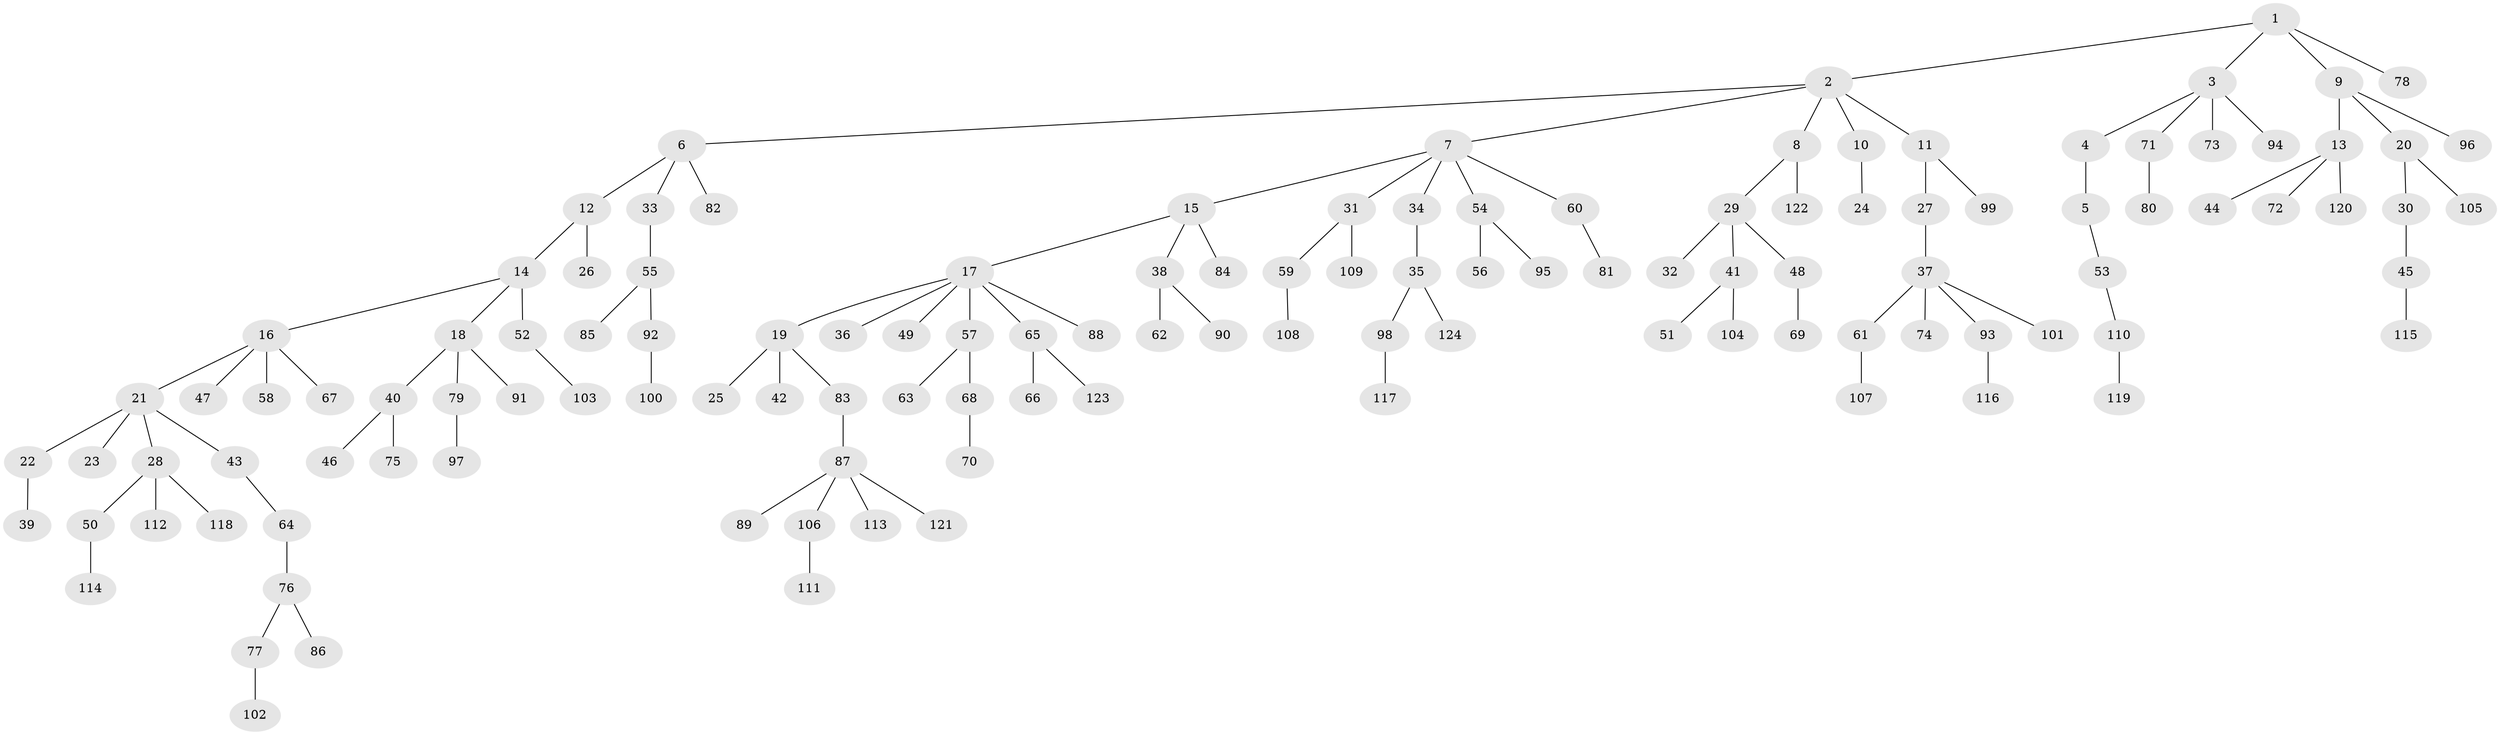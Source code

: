 // coarse degree distribution, {2: 0.28735632183908044, 6: 0.034482758620689655, 1: 0.47126436781609193, 4: 0.05747126436781609, 3: 0.12643678160919541, 5: 0.022988505747126436}
// Generated by graph-tools (version 1.1) at 2025/37/03/04/25 23:37:26]
// undirected, 124 vertices, 123 edges
graph export_dot {
  node [color=gray90,style=filled];
  1;
  2;
  3;
  4;
  5;
  6;
  7;
  8;
  9;
  10;
  11;
  12;
  13;
  14;
  15;
  16;
  17;
  18;
  19;
  20;
  21;
  22;
  23;
  24;
  25;
  26;
  27;
  28;
  29;
  30;
  31;
  32;
  33;
  34;
  35;
  36;
  37;
  38;
  39;
  40;
  41;
  42;
  43;
  44;
  45;
  46;
  47;
  48;
  49;
  50;
  51;
  52;
  53;
  54;
  55;
  56;
  57;
  58;
  59;
  60;
  61;
  62;
  63;
  64;
  65;
  66;
  67;
  68;
  69;
  70;
  71;
  72;
  73;
  74;
  75;
  76;
  77;
  78;
  79;
  80;
  81;
  82;
  83;
  84;
  85;
  86;
  87;
  88;
  89;
  90;
  91;
  92;
  93;
  94;
  95;
  96;
  97;
  98;
  99;
  100;
  101;
  102;
  103;
  104;
  105;
  106;
  107;
  108;
  109;
  110;
  111;
  112;
  113;
  114;
  115;
  116;
  117;
  118;
  119;
  120;
  121;
  122;
  123;
  124;
  1 -- 2;
  1 -- 3;
  1 -- 9;
  1 -- 78;
  2 -- 6;
  2 -- 7;
  2 -- 8;
  2 -- 10;
  2 -- 11;
  3 -- 4;
  3 -- 71;
  3 -- 73;
  3 -- 94;
  4 -- 5;
  5 -- 53;
  6 -- 12;
  6 -- 33;
  6 -- 82;
  7 -- 15;
  7 -- 31;
  7 -- 34;
  7 -- 54;
  7 -- 60;
  8 -- 29;
  8 -- 122;
  9 -- 13;
  9 -- 20;
  9 -- 96;
  10 -- 24;
  11 -- 27;
  11 -- 99;
  12 -- 14;
  12 -- 26;
  13 -- 44;
  13 -- 72;
  13 -- 120;
  14 -- 16;
  14 -- 18;
  14 -- 52;
  15 -- 17;
  15 -- 38;
  15 -- 84;
  16 -- 21;
  16 -- 47;
  16 -- 58;
  16 -- 67;
  17 -- 19;
  17 -- 36;
  17 -- 49;
  17 -- 57;
  17 -- 65;
  17 -- 88;
  18 -- 40;
  18 -- 79;
  18 -- 91;
  19 -- 25;
  19 -- 42;
  19 -- 83;
  20 -- 30;
  20 -- 105;
  21 -- 22;
  21 -- 23;
  21 -- 28;
  21 -- 43;
  22 -- 39;
  27 -- 37;
  28 -- 50;
  28 -- 112;
  28 -- 118;
  29 -- 32;
  29 -- 41;
  29 -- 48;
  30 -- 45;
  31 -- 59;
  31 -- 109;
  33 -- 55;
  34 -- 35;
  35 -- 98;
  35 -- 124;
  37 -- 61;
  37 -- 74;
  37 -- 93;
  37 -- 101;
  38 -- 62;
  38 -- 90;
  40 -- 46;
  40 -- 75;
  41 -- 51;
  41 -- 104;
  43 -- 64;
  45 -- 115;
  48 -- 69;
  50 -- 114;
  52 -- 103;
  53 -- 110;
  54 -- 56;
  54 -- 95;
  55 -- 85;
  55 -- 92;
  57 -- 63;
  57 -- 68;
  59 -- 108;
  60 -- 81;
  61 -- 107;
  64 -- 76;
  65 -- 66;
  65 -- 123;
  68 -- 70;
  71 -- 80;
  76 -- 77;
  76 -- 86;
  77 -- 102;
  79 -- 97;
  83 -- 87;
  87 -- 89;
  87 -- 106;
  87 -- 113;
  87 -- 121;
  92 -- 100;
  93 -- 116;
  98 -- 117;
  106 -- 111;
  110 -- 119;
}
